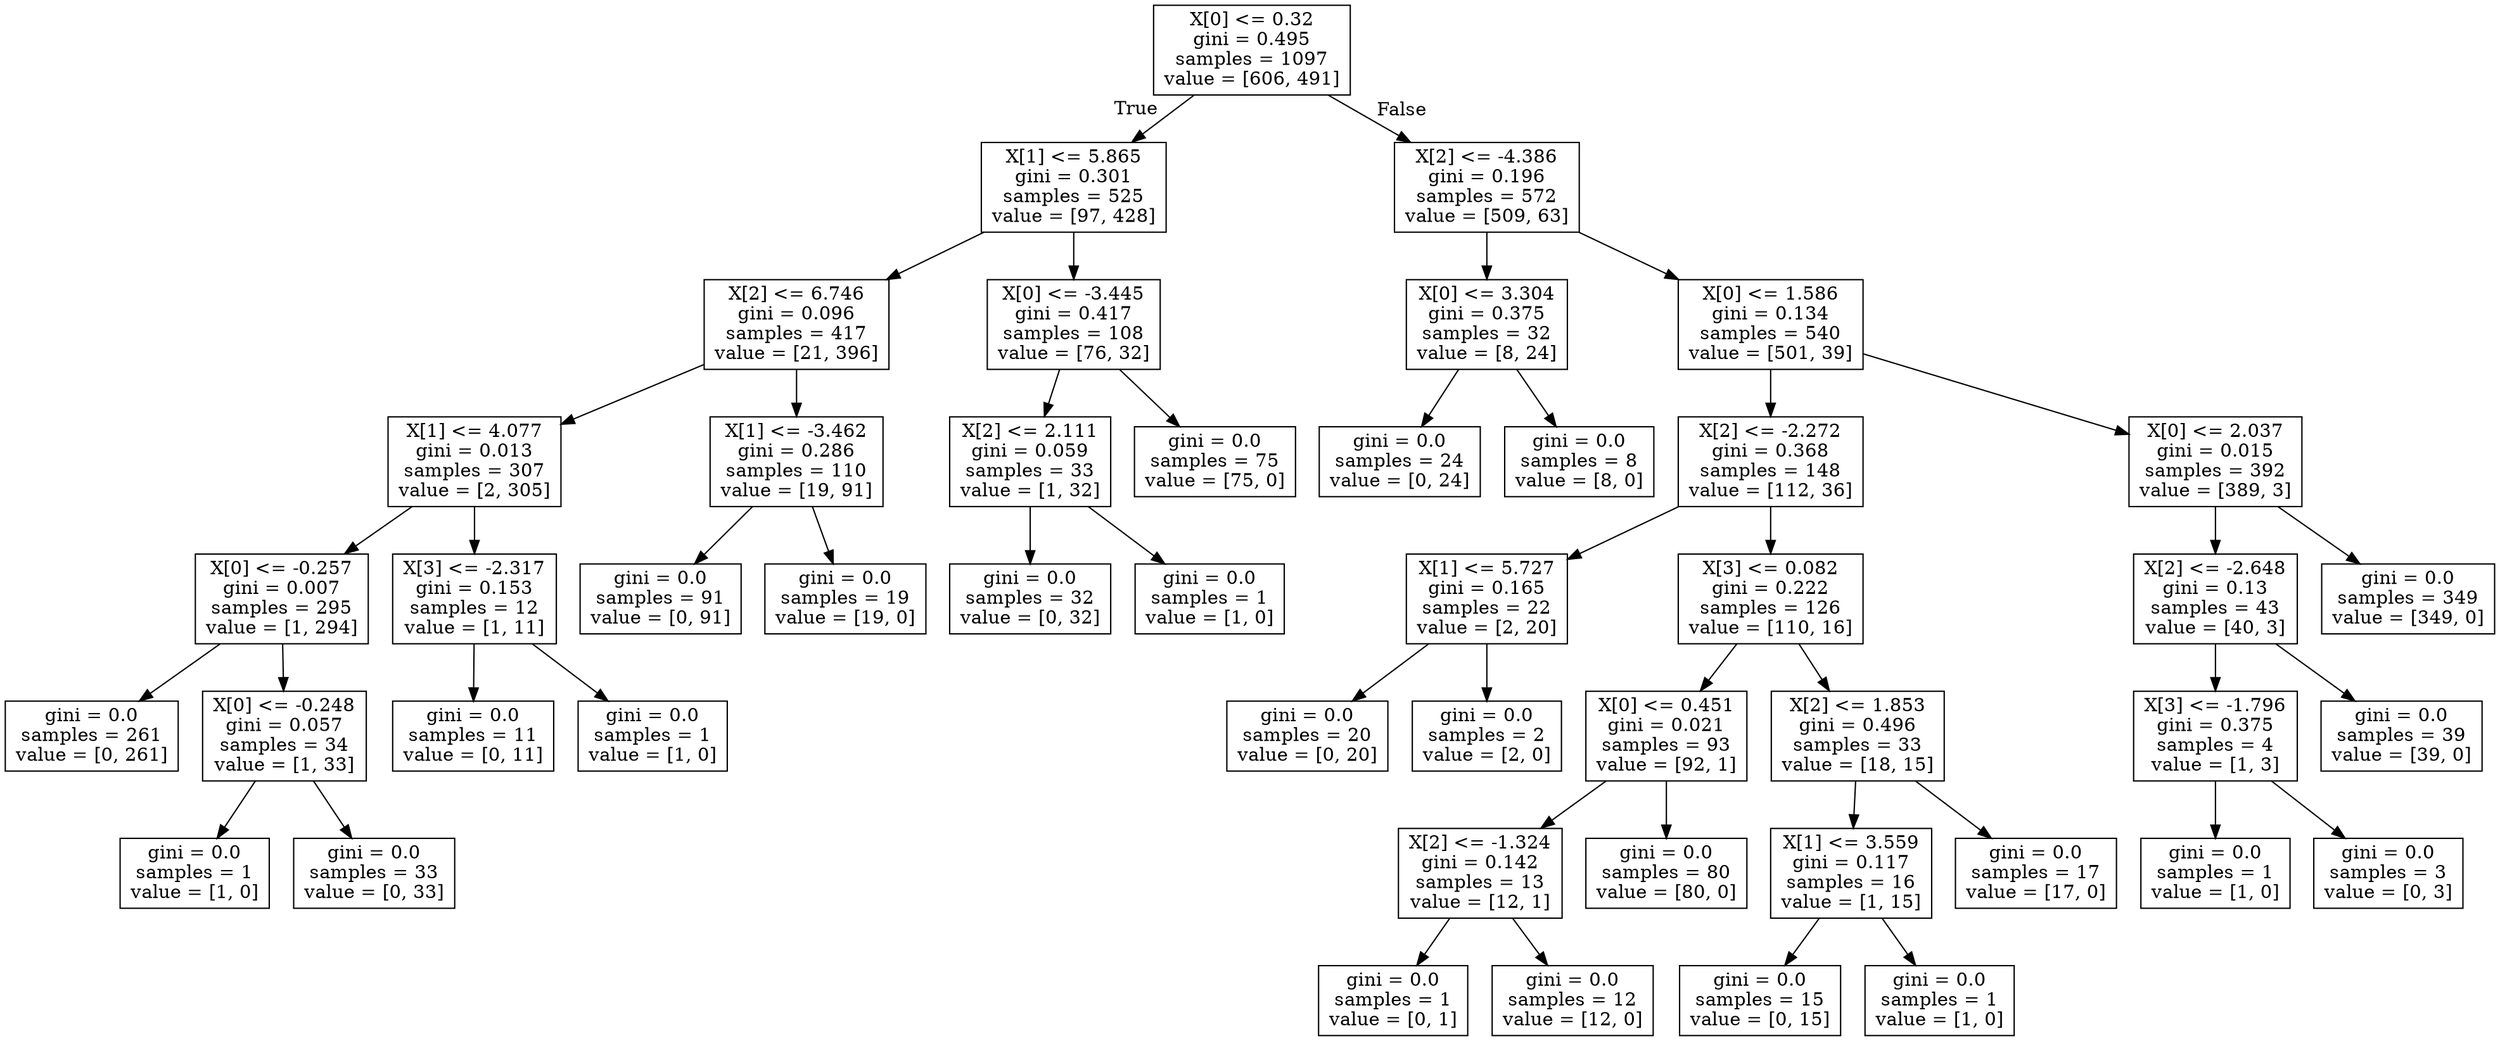 digraph Tree {
node [shape=box] ;
0 [label="X[0] <= 0.32\ngini = 0.495\nsamples = 1097\nvalue = [606, 491]"] ;
1 [label="X[1] <= 5.865\ngini = 0.301\nsamples = 525\nvalue = [97, 428]"] ;
0 -> 1 [labeldistance=2.5, labelangle=45, headlabel="True"] ;
2 [label="X[2] <= 6.746\ngini = 0.096\nsamples = 417\nvalue = [21, 396]"] ;
1 -> 2 ;
3 [label="X[1] <= 4.077\ngini = 0.013\nsamples = 307\nvalue = [2, 305]"] ;
2 -> 3 ;
4 [label="X[0] <= -0.257\ngini = 0.007\nsamples = 295\nvalue = [1, 294]"] ;
3 -> 4 ;
5 [label="gini = 0.0\nsamples = 261\nvalue = [0, 261]"] ;
4 -> 5 ;
6 [label="X[0] <= -0.248\ngini = 0.057\nsamples = 34\nvalue = [1, 33]"] ;
4 -> 6 ;
7 [label="gini = 0.0\nsamples = 1\nvalue = [1, 0]"] ;
6 -> 7 ;
8 [label="gini = 0.0\nsamples = 33\nvalue = [0, 33]"] ;
6 -> 8 ;
9 [label="X[3] <= -2.317\ngini = 0.153\nsamples = 12\nvalue = [1, 11]"] ;
3 -> 9 ;
10 [label="gini = 0.0\nsamples = 11\nvalue = [0, 11]"] ;
9 -> 10 ;
11 [label="gini = 0.0\nsamples = 1\nvalue = [1, 0]"] ;
9 -> 11 ;
12 [label="X[1] <= -3.462\ngini = 0.286\nsamples = 110\nvalue = [19, 91]"] ;
2 -> 12 ;
13 [label="gini = 0.0\nsamples = 91\nvalue = [0, 91]"] ;
12 -> 13 ;
14 [label="gini = 0.0\nsamples = 19\nvalue = [19, 0]"] ;
12 -> 14 ;
15 [label="X[0] <= -3.445\ngini = 0.417\nsamples = 108\nvalue = [76, 32]"] ;
1 -> 15 ;
16 [label="X[2] <= 2.111\ngini = 0.059\nsamples = 33\nvalue = [1, 32]"] ;
15 -> 16 ;
17 [label="gini = 0.0\nsamples = 32\nvalue = [0, 32]"] ;
16 -> 17 ;
18 [label="gini = 0.0\nsamples = 1\nvalue = [1, 0]"] ;
16 -> 18 ;
19 [label="gini = 0.0\nsamples = 75\nvalue = [75, 0]"] ;
15 -> 19 ;
20 [label="X[2] <= -4.386\ngini = 0.196\nsamples = 572\nvalue = [509, 63]"] ;
0 -> 20 [labeldistance=2.5, labelangle=-45, headlabel="False"] ;
21 [label="X[0] <= 3.304\ngini = 0.375\nsamples = 32\nvalue = [8, 24]"] ;
20 -> 21 ;
22 [label="gini = 0.0\nsamples = 24\nvalue = [0, 24]"] ;
21 -> 22 ;
23 [label="gini = 0.0\nsamples = 8\nvalue = [8, 0]"] ;
21 -> 23 ;
24 [label="X[0] <= 1.586\ngini = 0.134\nsamples = 540\nvalue = [501, 39]"] ;
20 -> 24 ;
25 [label="X[2] <= -2.272\ngini = 0.368\nsamples = 148\nvalue = [112, 36]"] ;
24 -> 25 ;
26 [label="X[1] <= 5.727\ngini = 0.165\nsamples = 22\nvalue = [2, 20]"] ;
25 -> 26 ;
27 [label="gini = 0.0\nsamples = 20\nvalue = [0, 20]"] ;
26 -> 27 ;
28 [label="gini = 0.0\nsamples = 2\nvalue = [2, 0]"] ;
26 -> 28 ;
29 [label="X[3] <= 0.082\ngini = 0.222\nsamples = 126\nvalue = [110, 16]"] ;
25 -> 29 ;
30 [label="X[0] <= 0.451\ngini = 0.021\nsamples = 93\nvalue = [92, 1]"] ;
29 -> 30 ;
31 [label="X[2] <= -1.324\ngini = 0.142\nsamples = 13\nvalue = [12, 1]"] ;
30 -> 31 ;
32 [label="gini = 0.0\nsamples = 1\nvalue = [0, 1]"] ;
31 -> 32 ;
33 [label="gini = 0.0\nsamples = 12\nvalue = [12, 0]"] ;
31 -> 33 ;
34 [label="gini = 0.0\nsamples = 80\nvalue = [80, 0]"] ;
30 -> 34 ;
35 [label="X[2] <= 1.853\ngini = 0.496\nsamples = 33\nvalue = [18, 15]"] ;
29 -> 35 ;
36 [label="X[1] <= 3.559\ngini = 0.117\nsamples = 16\nvalue = [1, 15]"] ;
35 -> 36 ;
37 [label="gini = 0.0\nsamples = 15\nvalue = [0, 15]"] ;
36 -> 37 ;
38 [label="gini = 0.0\nsamples = 1\nvalue = [1, 0]"] ;
36 -> 38 ;
39 [label="gini = 0.0\nsamples = 17\nvalue = [17, 0]"] ;
35 -> 39 ;
40 [label="X[0] <= 2.037\ngini = 0.015\nsamples = 392\nvalue = [389, 3]"] ;
24 -> 40 ;
41 [label="X[2] <= -2.648\ngini = 0.13\nsamples = 43\nvalue = [40, 3]"] ;
40 -> 41 ;
42 [label="X[3] <= -1.796\ngini = 0.375\nsamples = 4\nvalue = [1, 3]"] ;
41 -> 42 ;
43 [label="gini = 0.0\nsamples = 1\nvalue = [1, 0]"] ;
42 -> 43 ;
44 [label="gini = 0.0\nsamples = 3\nvalue = [0, 3]"] ;
42 -> 44 ;
45 [label="gini = 0.0\nsamples = 39\nvalue = [39, 0]"] ;
41 -> 45 ;
46 [label="gini = 0.0\nsamples = 349\nvalue = [349, 0]"] ;
40 -> 46 ;
}